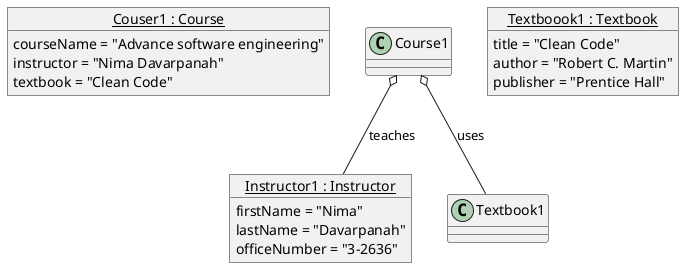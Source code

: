 @startuml

object "<u>Couser1 : Course</u>" as Couser1{
    courseName = "Advance software engineering"
    instructor = "Nima Davarpanah"
    textbook = "Clean Code"
}

object "<u>Instructor1 : Instructor</u>" as Instructor1{
    firstName = "Nima"
    lastName = "Davarpanah"
    officeNumber = "3-2636"
}

object "<u>Textboook1 : Textbook</u>" as Textboook1{
    title = "Clean Code"
    author = "Robert C. Martin"
    publisher = "Prentice Hall"
}


Course1 o-- Instructor1: teaches
Course1 o-- Textbook1: uses

@enduml